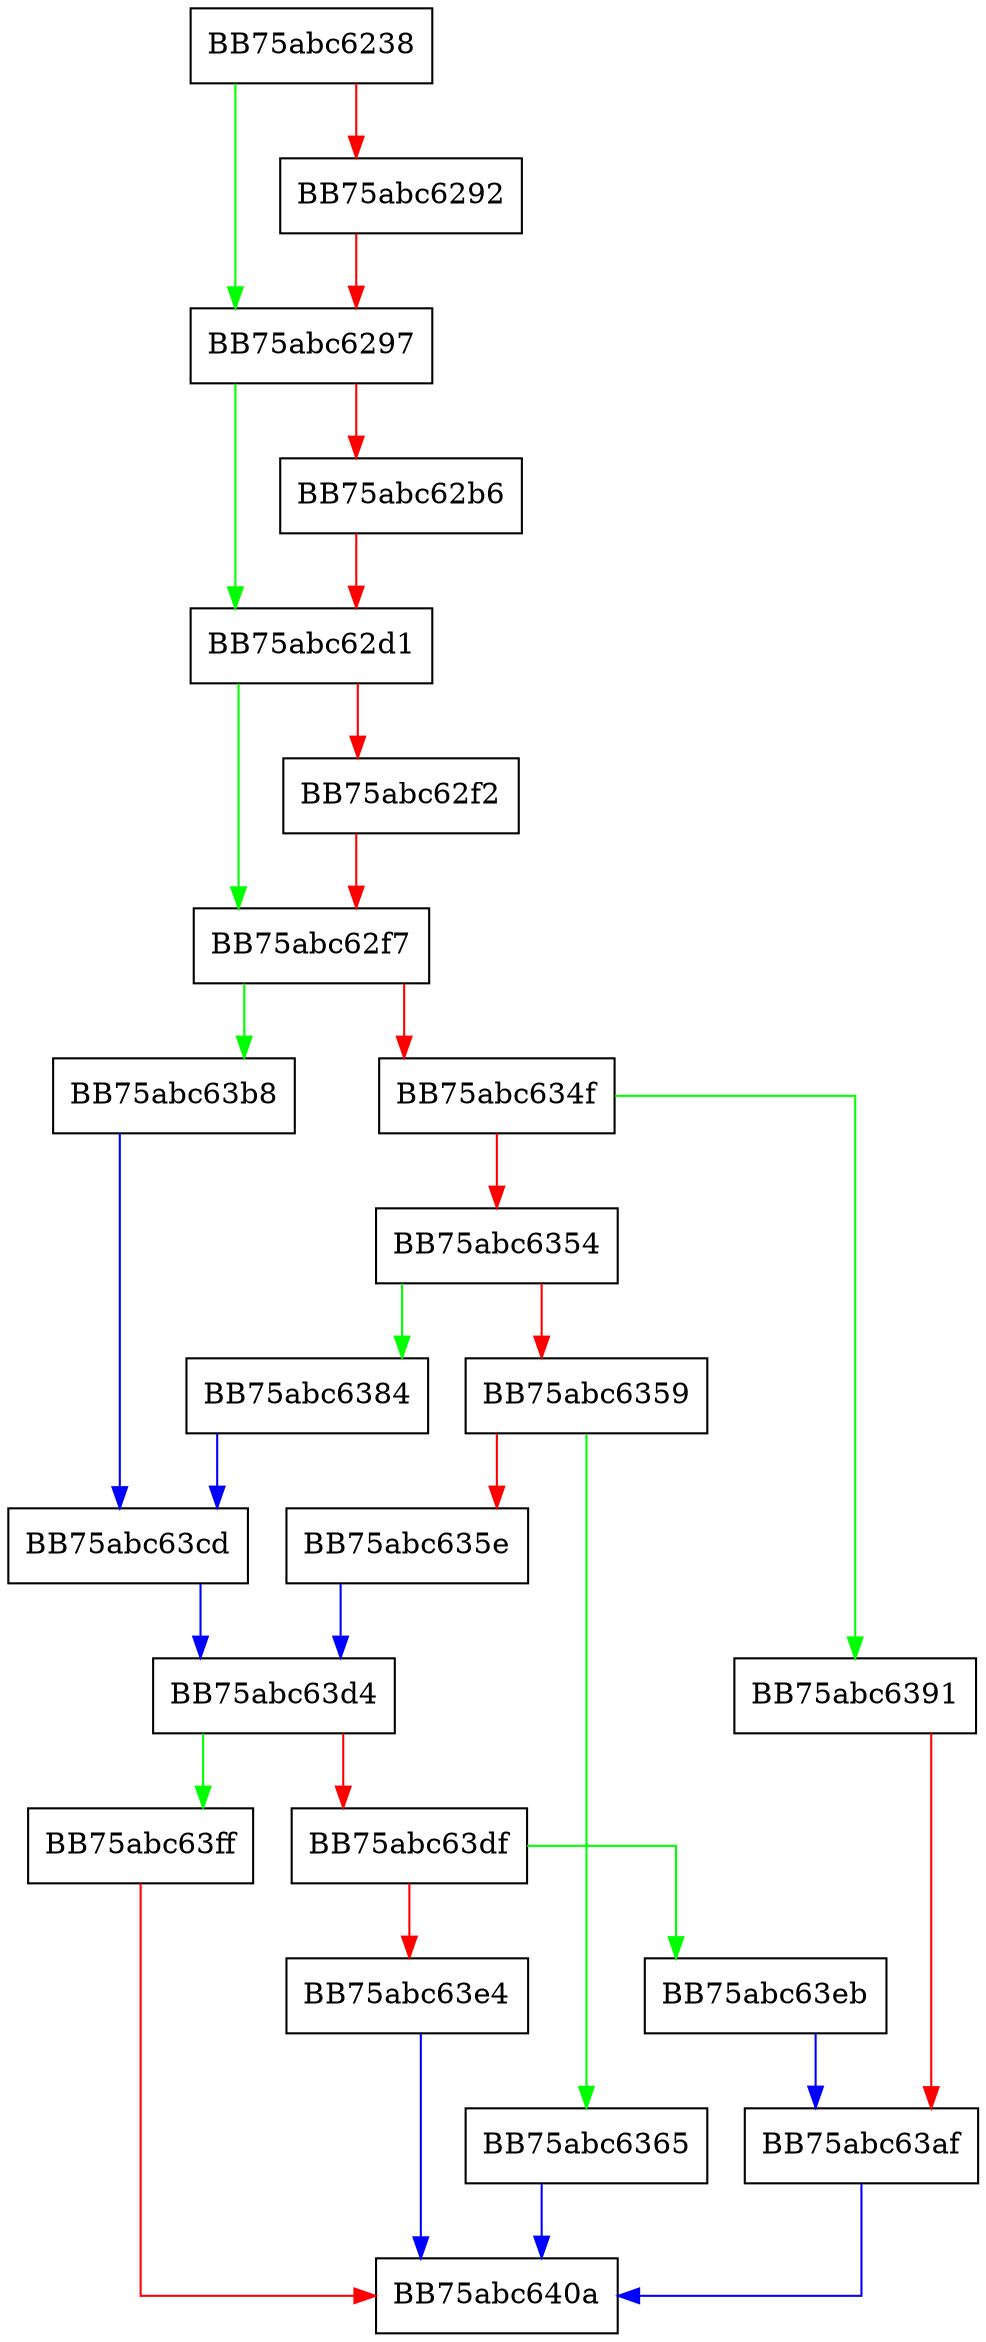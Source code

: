 digraph getop_val_sum3p {
  node [shape="box"];
  graph [splines=ortho];
  BB75abc6238 -> BB75abc6297 [color="green"];
  BB75abc6238 -> BB75abc6292 [color="red"];
  BB75abc6292 -> BB75abc6297 [color="red"];
  BB75abc6297 -> BB75abc62d1 [color="green"];
  BB75abc6297 -> BB75abc62b6 [color="red"];
  BB75abc62b6 -> BB75abc62d1 [color="red"];
  BB75abc62d1 -> BB75abc62f7 [color="green"];
  BB75abc62d1 -> BB75abc62f2 [color="red"];
  BB75abc62f2 -> BB75abc62f7 [color="red"];
  BB75abc62f7 -> BB75abc63b8 [color="green"];
  BB75abc62f7 -> BB75abc634f [color="red"];
  BB75abc634f -> BB75abc6391 [color="green"];
  BB75abc634f -> BB75abc6354 [color="red"];
  BB75abc6354 -> BB75abc6384 [color="green"];
  BB75abc6354 -> BB75abc6359 [color="red"];
  BB75abc6359 -> BB75abc6365 [color="green"];
  BB75abc6359 -> BB75abc635e [color="red"];
  BB75abc635e -> BB75abc63d4 [color="blue"];
  BB75abc6365 -> BB75abc640a [color="blue"];
  BB75abc6384 -> BB75abc63cd [color="blue"];
  BB75abc6391 -> BB75abc63af [color="red"];
  BB75abc63af -> BB75abc640a [color="blue"];
  BB75abc63b8 -> BB75abc63cd [color="blue"];
  BB75abc63cd -> BB75abc63d4 [color="blue"];
  BB75abc63d4 -> BB75abc63ff [color="green"];
  BB75abc63d4 -> BB75abc63df [color="red"];
  BB75abc63df -> BB75abc63eb [color="green"];
  BB75abc63df -> BB75abc63e4 [color="red"];
  BB75abc63e4 -> BB75abc640a [color="blue"];
  BB75abc63eb -> BB75abc63af [color="blue"];
  BB75abc63ff -> BB75abc640a [color="red"];
}